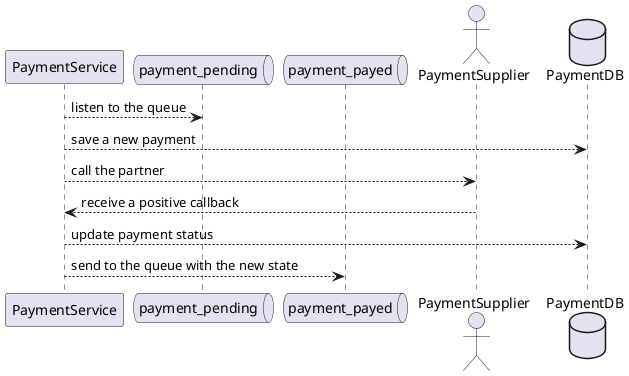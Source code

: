 @startuml

participant     PaymentService      as paymentsvc
queue           payment_pending     as paymentpending
queue           payment_payed       as paymentpayed
actor           PaymentSupplier     as paymentSupplier
database        PaymentDB           as paymentdb

paymentsvc --> paymentpending : listen to the queue
paymentsvc --> paymentdb : save a new payment
paymentsvc --> paymentSupplier : call the partner
paymentsvc <-- paymentSupplier : receive a positive callback
paymentsvc --> paymentdb : update payment status
paymentsvc --> paymentpayed : send to the queue with the new state

@enduml